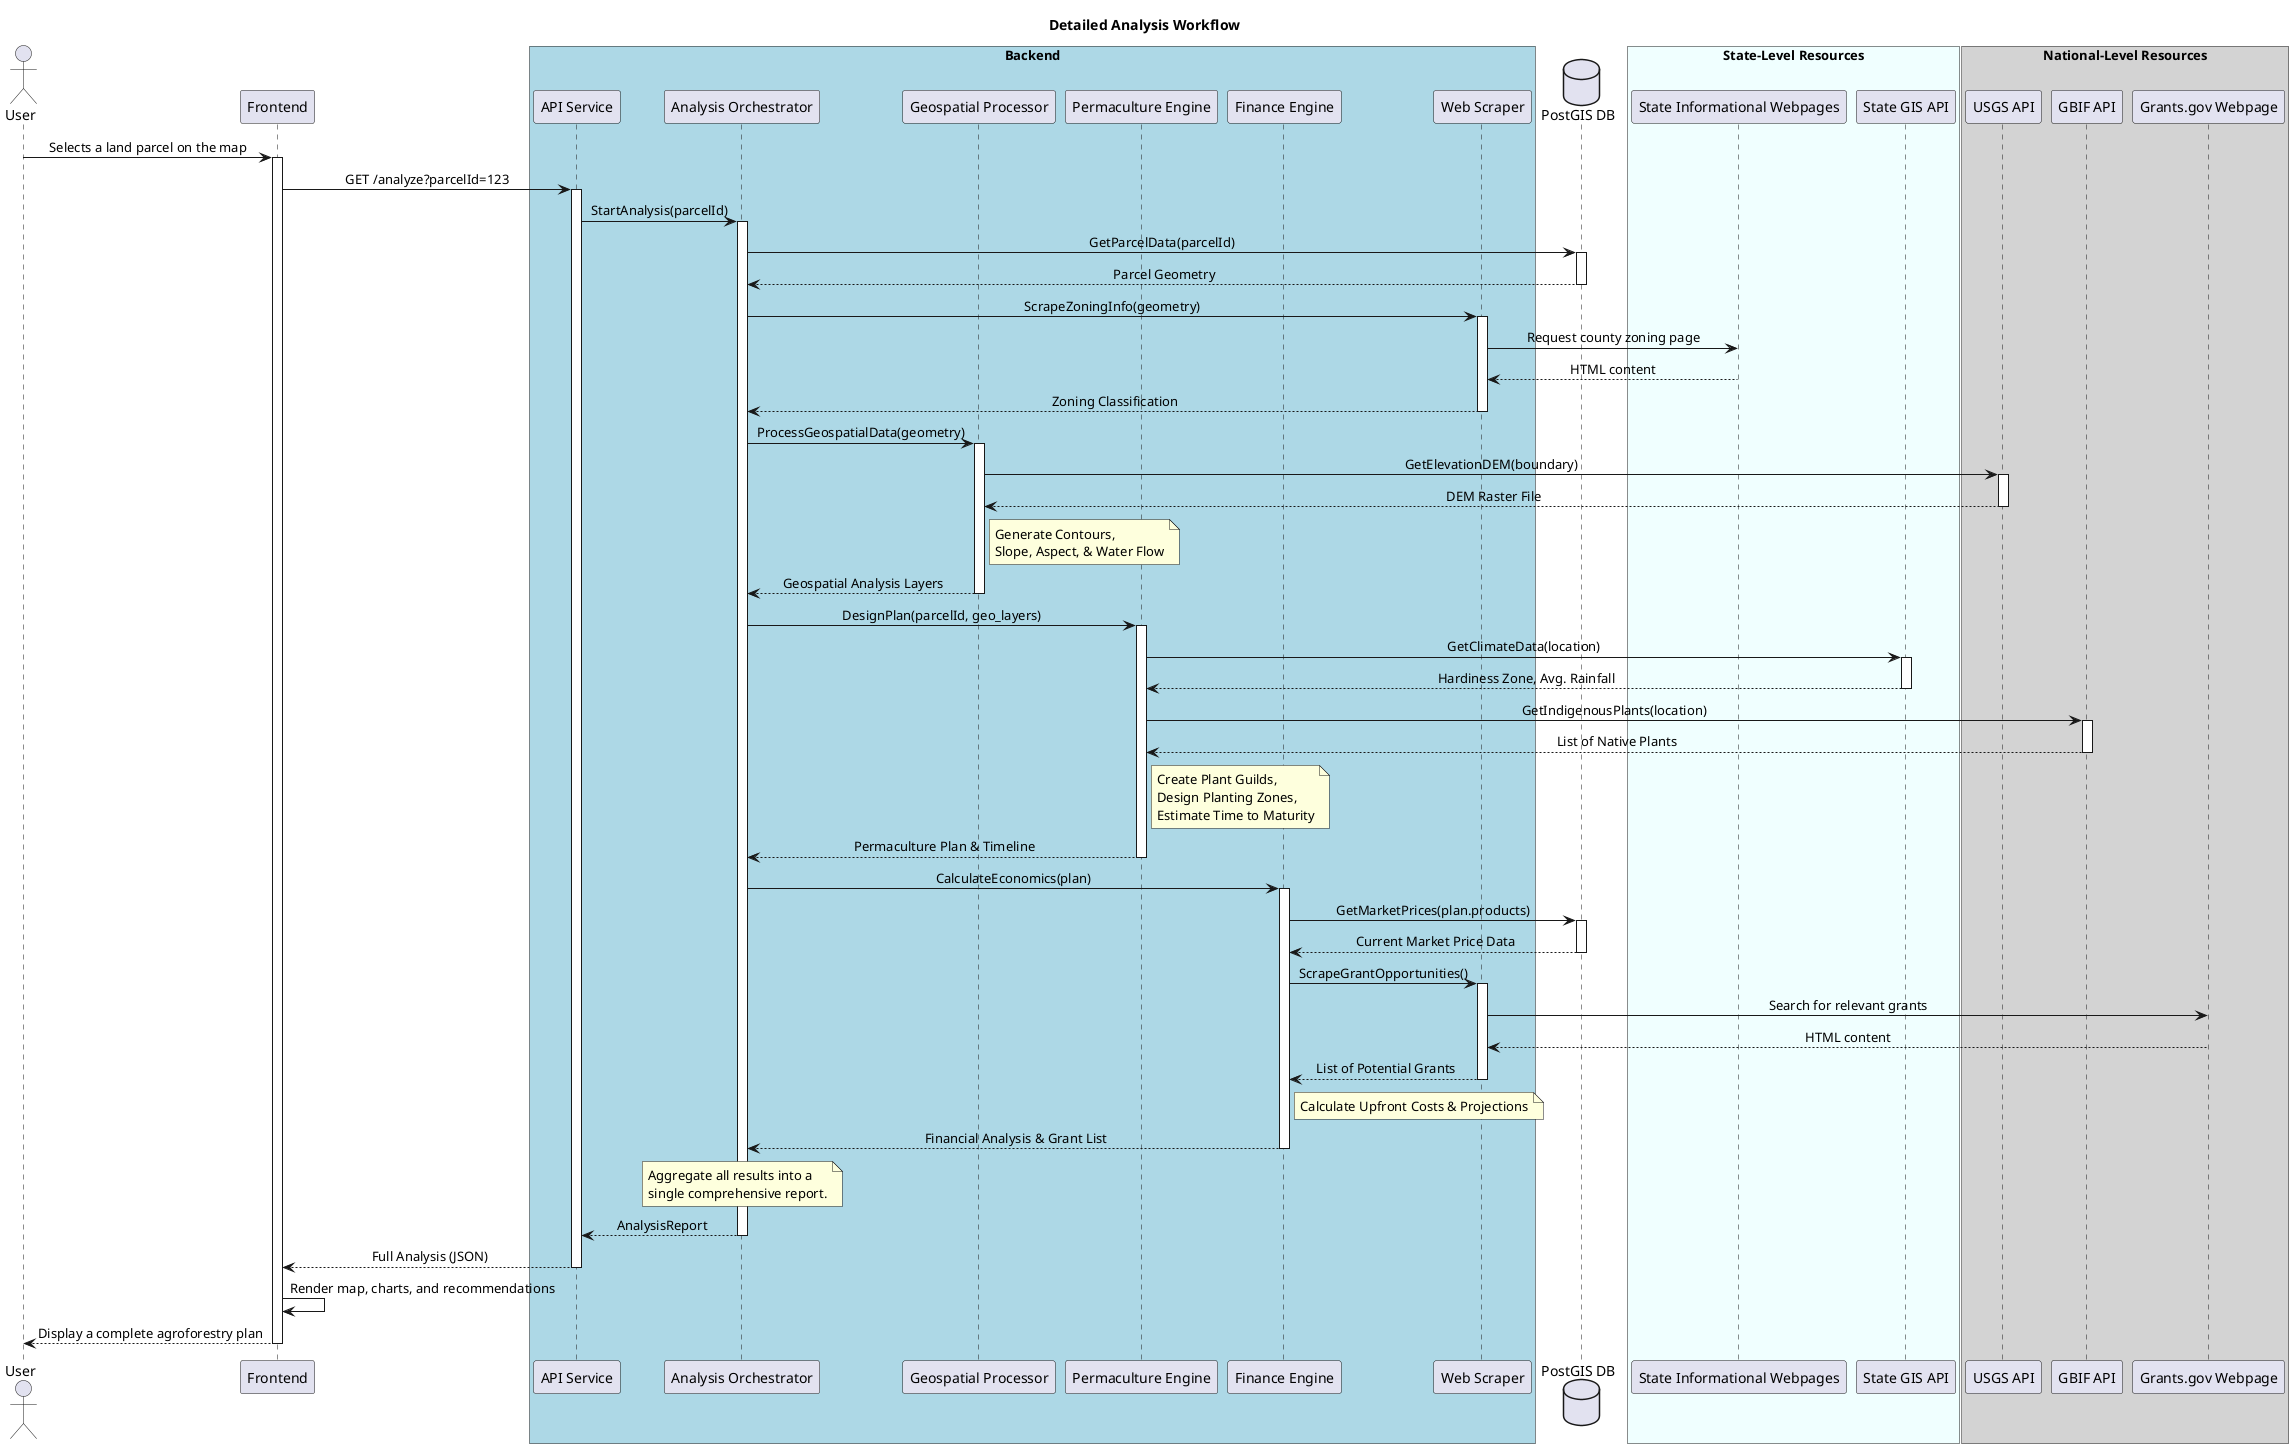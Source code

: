 @startuml core-functional
title Detailed Analysis Workflow

actor "User" as user
participant "Frontend" as fe

box "Backend" #LightBlue
    participant "API Service" as api
    participant "Analysis Orchestrator" as orchestrator
    participant "Geospatial Processor" as processor
    participant "Permaculture Engine" as permaculture
    participant "Finance Engine" as finance
    participant "Web Scraper" as scraper
end box

database "PostGIS DB" as db

box "State-Level Resources" #Azure
    participant "State Informational Webpages" as state_web
    participant "State GIS API" as state_gis_api
end box

box "National-Level Resources" #LightGrey
    participant "USGS API" as usgs_api
    participant "GBIF API" as gbif_api
    participant "Grants.gov Webpage" as grants_web
end box


skinparam sequenceMessageAlign center

user -> fe: Selects a land parcel on the map
activate fe

fe -> api: GET /analyze?parcelId=123
activate api

api -> orchestrator: StartAnalysis(parcelId)
activate orchestrator

orchestrator -> db: GetParcelData(parcelId)
activate db
db --> orchestrator: Parcel Geometry
deactivate db

orchestrator -> scraper: ScrapeZoningInfo(geometry)
activate scraper
scraper -> state_web: Request county zoning page
state_web --> scraper: HTML content
scraper --> orchestrator: Zoning Classification
deactivate scraper

orchestrator -> processor: ProcessGeospatialData(geometry)
activate processor
processor -> usgs_api: GetElevationDEM(boundary)
activate usgs_api
usgs_api --> processor: DEM Raster File
deactivate usgs_api
note right of processor: Generate Contours,\nSlope, Aspect, & Water Flow
processor --> orchestrator: Geospatial Analysis Layers
deactivate processor

orchestrator -> permaculture: DesignPlan(parcelId, geo_layers)
activate permaculture
permaculture -> state_gis_api: GetClimateData(location)
activate state_gis_api
state_gis_api --> permaculture: Hardiness Zone, Avg. Rainfall
deactivate state_gis_api
permaculture -> gbif_api: GetIndigenousPlants(location)
activate gbif_api
gbif_api --> permaculture: List of Native Plants
deactivate gbif_api
note right of permaculture: Create Plant Guilds,\nDesign Planting Zones,\nEstimate Time to Maturity
permaculture --> orchestrator: Permaculture Plan & Timeline
deactivate permaculture

orchestrator -> finance: CalculateEconomics(plan)
activate finance
finance -> db: GetMarketPrices(plan.products)
activate db
db --> finance: Current Market Price Data
deactivate db
finance -> scraper: ScrapeGrantOpportunities()
activate scraper
scraper -> grants_web: Search for relevant grants
grants_web --> scraper: HTML content
scraper --> finance: List of Potential Grants
deactivate scraper
note right of finance: Calculate Upfront Costs & Projections
finance --> orchestrator: Financial Analysis & Grant List
deactivate finance

note over orchestrator: Aggregate all results into a\nsingle comprehensive report.

orchestrator --> api: AnalysisReport
deactivate orchestrator

api --> fe: Full Analysis (JSON)
deactivate api

fe -> fe: Render map, charts, and recommendations
fe --> user: Display a complete agroforestry plan
deactivate fe

@enduml